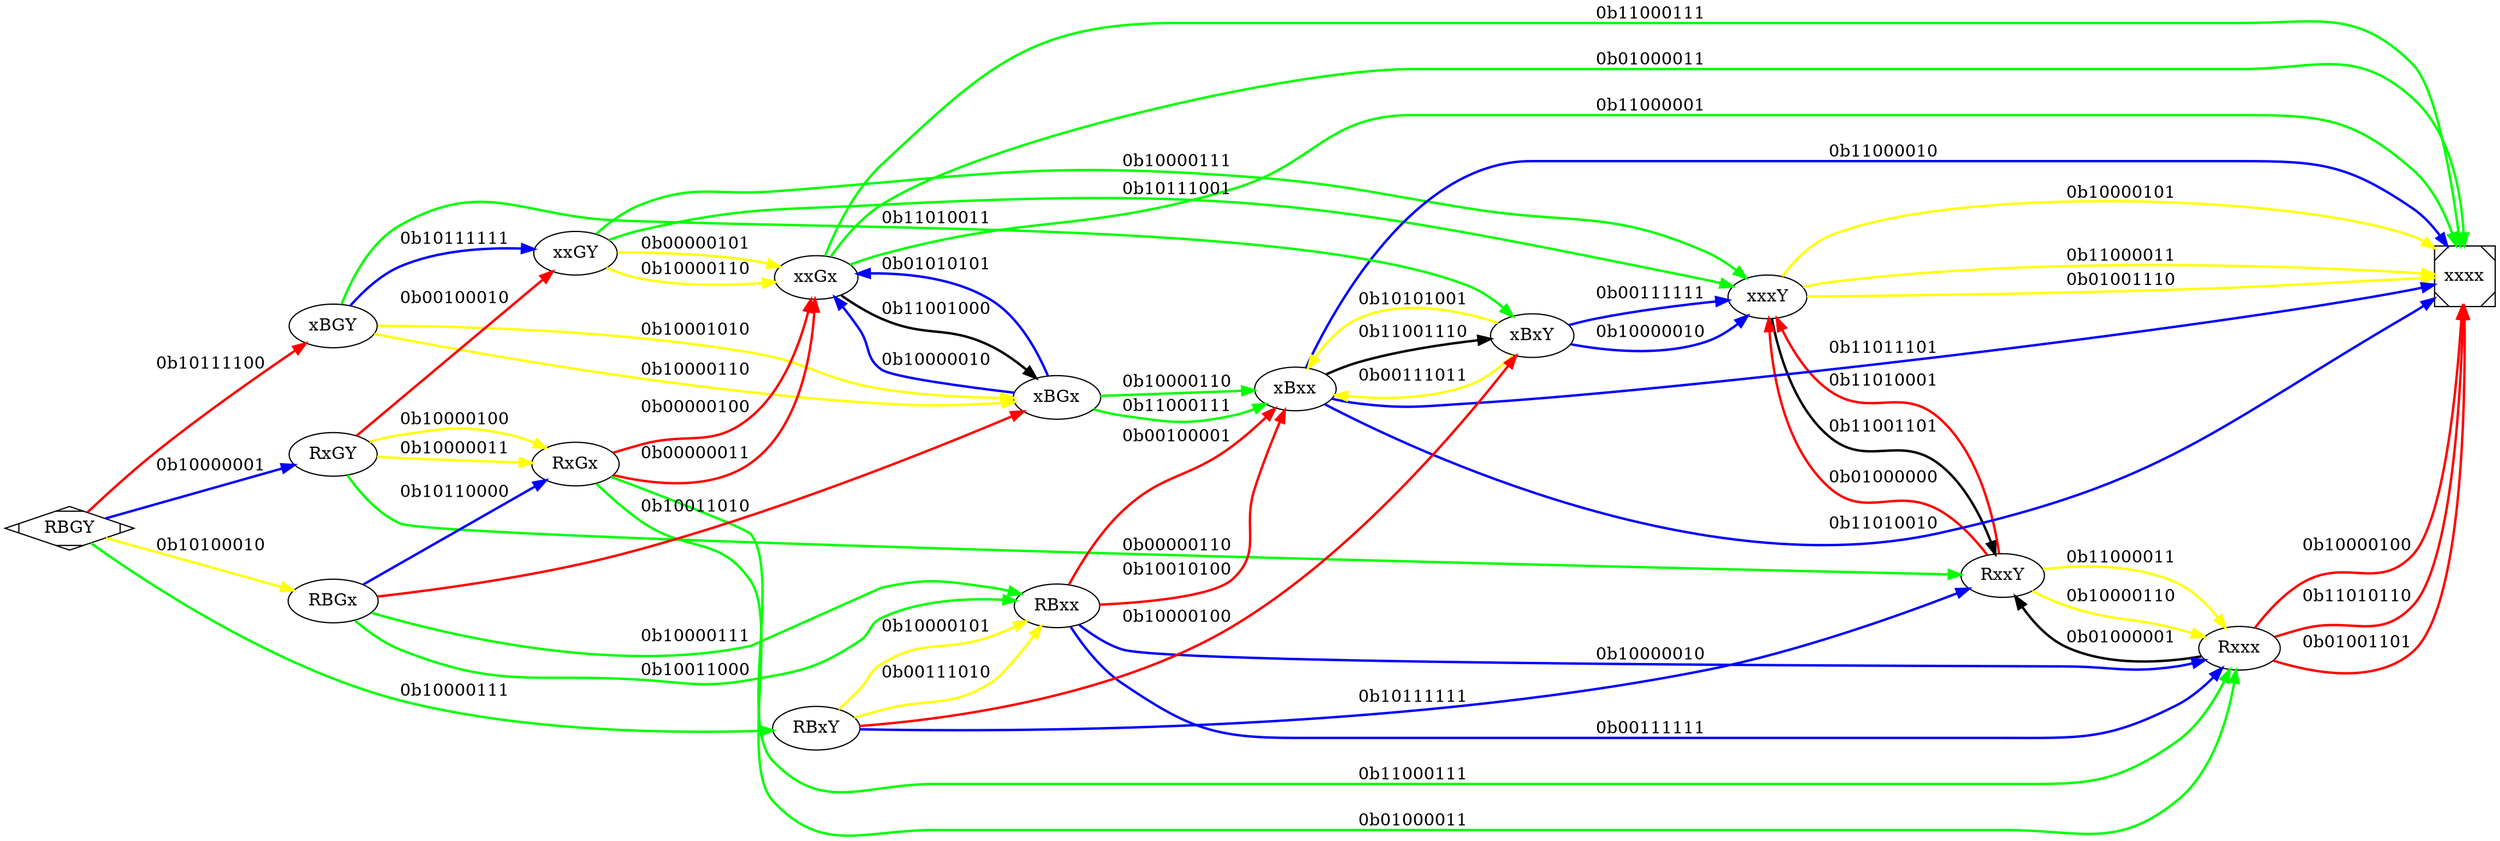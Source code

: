 # http://www.graphviz.org/content/cluster
# http://www.graphviz.org/content/cluster

digraph G {
  edge [style="bold"];
 graph [center=1 rankdir=LR]

  xxxY -> xxxx [color="yellow" label="0b10000101"];
  xxxY -> xxxx [color="yellow" label="0b11000011"];
  xxxY -> xxxx [color="yellow" label="0b01001110"];
  xxxY -> RxxY [label="0b11001101"];  
  xxGx -> xxxx [color="green" label="0b01000011"];
  xxGx -> xxxx [color="green" label="0b11000001"];
  xxGx -> xxxx [color="green" label="0b11000111"];
  xxGx -> xBGx [label="0b11001000"];
  xxGY -> xxxY [color="green" label="0b10111001"];
  xxGY -> xxxY [color="green" label="0b10000111"];
  xxGY -> xxGx [color="yellow" label="0b10000110"];
  xxGY -> xxGx [color="yellow" label="0b00000101"];
  xBxx -> xxxx [color="blue" label="0b11000010"];
  xBxx -> xxxx [color="blue" label="0b11011101"];
  xBxx -> xxxx [color="blue" label="0b11010010"];
  xBxx -> xBxY [label="0b11001110"];
  xBxY -> xBxx [color="yellow" label="0b00111011"];
  xBxY -> xBxx [color="yellow" label="0b10101001"];
  xBxY -> xxxY [color="blue" label="0b00111111"];
  xBxY -> xxxY [color="blue" label="0b10000010"];
  xBGx -> xxGx [color="blue" label="0b10000010"];
  xBGx -> xxGx [color="blue" label="0b01010101"];
  xBGx -> xBxx [color="green" label="0b11000111"];
  xBGx -> xBxx [color="green" label="0b10000110"];
  xBGY -> xBGx [color="yellow" label="0b10001010"];
  xBGY -> xBGx [color="yellow" label="0b10000110"];
  xBGY -> xBxY [color="green" label="0b11010011"];
  xBGY -> xxGY [color="blue" label="0b10111111"];
  Rxxx -> xxxx [color="red" label="0b10000100"];
  Rxxx -> xxxx [color="red" label="0b11010110"];
  Rxxx -> xxxx [color="red" label="0b01001101"];
  Rxxx -> RxxY [label="0b01000001"];
  RxxY -> Rxxx [color="yellow" label="0b11000011"];
  RxxY -> Rxxx [color="yellow" label="0b10000110"];
  RxxY -> xxxY [color="red" label="0b01000000"];
  RxxY -> xxxY [color="red" label="0b11010001"];
  RxGx -> xxGx [color="red" label="0b00000011"];
  RxGx -> xxGx [color="red" label="0b00000100"];
  RxGx -> Rxxx [color="green" label="0b01000011"];
  RxGx -> Rxxx [color="green" label="0b11000111"];
  RxGY -> RxGx [color="yellow" label="0b10000100"];
  RxGY -> RxGx [color="yellow" label="0b10000011"];
  RxGY -> RxxY [color="green" label="0b00000110"];
  RxGY -> xxGY [color="red" label="0b00100010"];
  RBxx -> Rxxx [color="blue" label="0b00111111"];
  RBxx -> Rxxx [color="blue" label="0b10000010"];
  RBxx -> xBxx [color="red" label="0b00100001"];
  RBxx -> xBxx [color="red" label="0b10010100"];
  RBxY -> RBxx [color="yellow" label="0b00111010"];
  RBxY -> RBxx [color="yellow" label="0b10000101"];
  RBxY -> RxxY [color="blue" label="0b10111111"];
  RBxY -> xBxY [color="red" label="0b10000100"];
  RBGx -> RBxx [color="green" label="0b10000111"];
  RBGx -> RBxx [color="green" label="0b10011000"];
  RBGx -> RxGx [color="blue" label="0b10110000"];
  RBGx -> xBGx [color="red" label="0b10011010"];
  RBGY -> RBGx [color="yellow" label="0b10100010"];
  RBGY -> RBxY [color="green" label="0b10000111"];
  RBGY -> RxGY [color="blue" label="0b10000001"];
  RBGY -> xBGY [color="red" label="0b10111100"]; 
  RBGY [shape=Mdiamond];
  xxxx [shape=Msquare];
}


